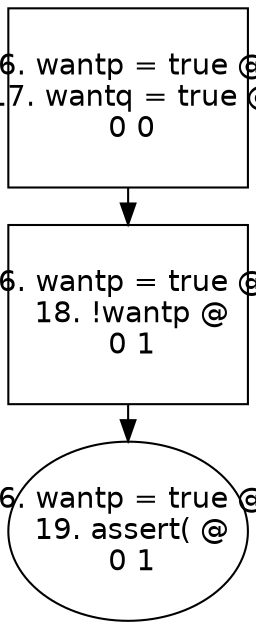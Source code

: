 digraph "" {
  graph [size="16,12",ranksep=.25];               
  node [shape=box,fontname=Helvetica,fontsize=14];
  node [width=1.6,height=1.2,fixedsize=true];     
 0 [label=" 6. wantp = true @\n 17. wantq = true @\n 0 0\n"peripheries=1];
 1 [label=" 6. wantp = true @\n 18. !wantp @\n 0 1\n"peripheries=1];
 2 [label=" 6. wantp = true @\n 19. assert( @\n 0 1\n" shape = ellipse peripheries=1];
 0 -> 1;
 1 -> 2;
}
